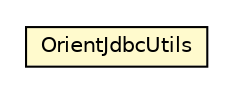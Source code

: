 #!/usr/local/bin/dot
#
# Class diagram 
# Generated by UMLGraph version R5_6-24-gf6e263 (http://www.umlgraph.org/)
#

digraph G {
	edge [fontname="Helvetica",fontsize=10,labelfontname="Helvetica",labelfontsize=10];
	node [fontname="Helvetica",fontsize=10,shape=plaintext];
	nodesep=0.25;
	ranksep=0.5;
	// com.orientechnologies.orient.jdbc.OrientJdbcUtils
	c4488997 [label=<<table title="com.orientechnologies.orient.jdbc.OrientJdbcUtils" border="0" cellborder="1" cellspacing="0" cellpadding="2" port="p" bgcolor="lemonChiffon" href="./OrientJdbcUtils.html">
		<tr><td><table border="0" cellspacing="0" cellpadding="1">
<tr><td align="center" balign="center"> OrientJdbcUtils </td></tr>
		</table></td></tr>
		</table>>, URL="./OrientJdbcUtils.html", fontname="Helvetica", fontcolor="black", fontsize=10.0];
}

